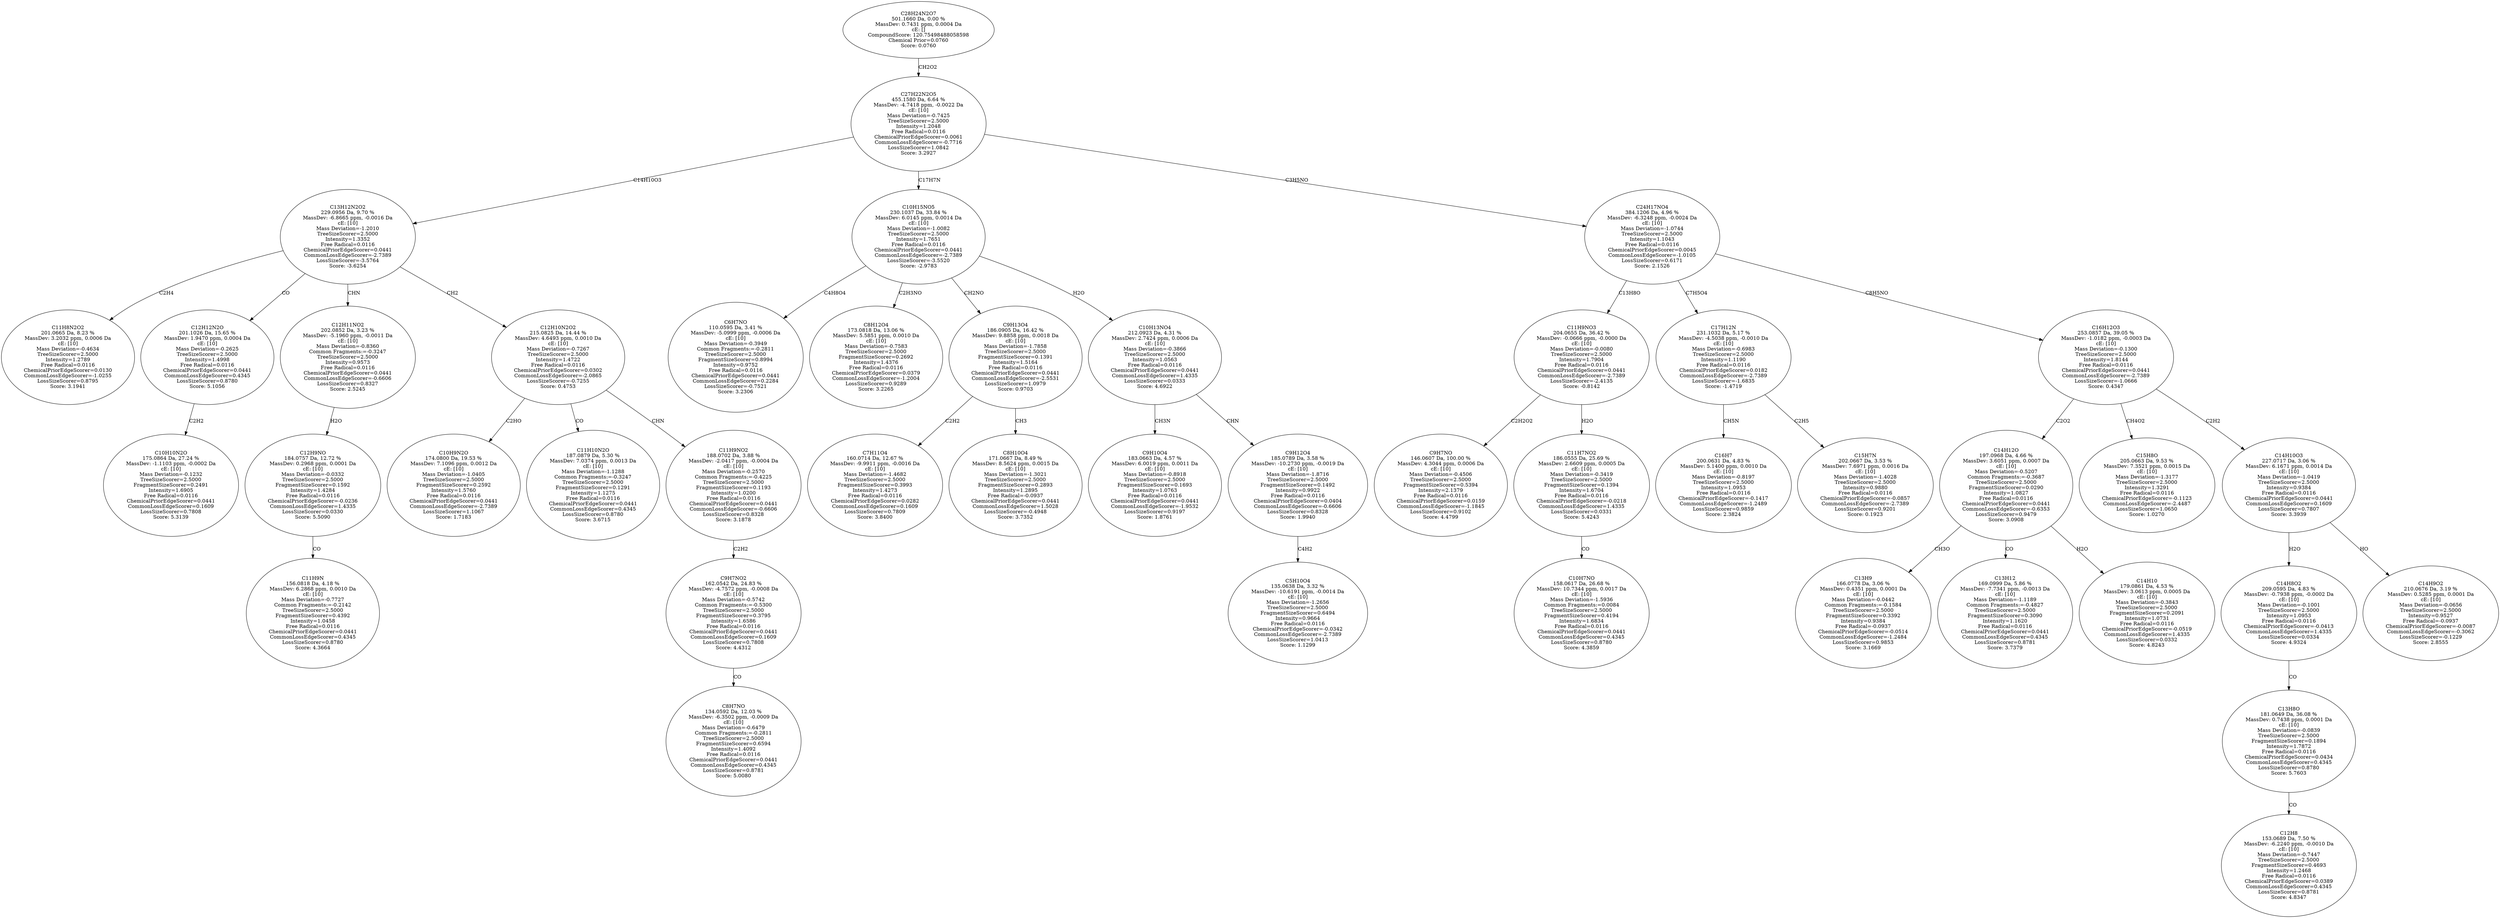 strict digraph {
v1 [label="C11H8N2O2\n201.0665 Da, 8.23 %\nMassDev: 3.2032 ppm, 0.0006 Da\ncE: [10]\nMass Deviation=-0.4634\nTreeSizeScorer=2.5000\nIntensity=1.2789\nFree Radical=0.0116\nChemicalPriorEdgeScorer=0.0130\nCommonLossEdgeScorer=-1.0255\nLossSizeScorer=0.8795\nScore: 3.1941"];
v2 [label="C10H10N2O\n175.0864 Da, 27.24 %\nMassDev: -1.1103 ppm, -0.0002 Da\ncE: [10]\nMass Deviation=-0.1232\nTreeSizeScorer=2.5000\nFragmentSizeScorer=0.2491\nIntensity=1.6905\nFree Radical=0.0116\nChemicalPriorEdgeScorer=0.0441\nCommonLossEdgeScorer=0.1609\nLossSizeScorer=0.7808\nScore: 5.3139"];
v3 [label="C12H12N2O\n201.1026 Da, 15.65 %\nMassDev: 1.9470 ppm, 0.0004 Da\ncE: [10]\nMass Deviation=-0.2625\nTreeSizeScorer=2.5000\nIntensity=1.4998\nFree Radical=0.0116\nChemicalPriorEdgeScorer=0.0441\nCommonLossEdgeScorer=0.4345\nLossSizeScorer=0.8780\nScore: 5.1056"];
v4 [label="C11H9N\n156.0818 Da, 4.18 %\nMassDev: 6.2868 ppm, 0.0010 Da\ncE: [10]\nMass Deviation=-0.7727\nCommon Fragments:=-0.2142\nTreeSizeScorer=2.5000\nFragmentSizeScorer=0.4392\nIntensity=1.0458\nFree Radical=0.0116\nChemicalPriorEdgeScorer=0.0441\nCommonLossEdgeScorer=0.4345\nLossSizeScorer=0.8780\nScore: 4.3664"];
v5 [label="C12H9NO\n184.0757 Da, 12.72 %\nMassDev: 0.2968 ppm, 0.0001 Da\ncE: [10]\nMass Deviation=-0.0332\nTreeSizeScorer=2.5000\nFragmentSizeScorer=0.1592\nIntensity=1.4284\nFree Radical=0.0116\nChemicalPriorEdgeScorer=-0.0236\nCommonLossEdgeScorer=1.4335\nLossSizeScorer=0.0330\nScore: 5.5090"];
v6 [label="C12H11NO2\n202.0852 Da, 3.23 %\nMassDev: -5.1960 ppm, -0.0011 Da\ncE: [10]\nMass Deviation=-0.8360\nCommon Fragments:=-0.3247\nTreeSizeScorer=2.5000\nIntensity=0.9573\nFree Radical=0.0116\nChemicalPriorEdgeScorer=0.0441\nCommonLossEdgeScorer=-0.6606\nLossSizeScorer=0.8327\nScore: 2.5245"];
v7 [label="C10H9N2O\n174.0800 Da, 19.53 %\nMassDev: 7.1096 ppm, 0.0012 Da\ncE: [10]\nMass Deviation=-1.0405\nTreeSizeScorer=2.5000\nFragmentSizeScorer=0.2592\nIntensity=1.5760\nFree Radical=0.0116\nChemicalPriorEdgeScorer=0.0441\nCommonLossEdgeScorer=-2.7389\nLossSizeScorer=1.1067\nScore: 1.7183"];
v8 [label="C11H10N2O\n187.0879 Da, 5.30 %\nMassDev: 7.0374 ppm, 0.0013 Da\ncE: [10]\nMass Deviation=-1.1288\nCommon Fragments:=-0.3247\nTreeSizeScorer=2.5000\nFragmentSizeScorer=0.1291\nIntensity=1.1275\nFree Radical=0.0116\nChemicalPriorEdgeScorer=0.0441\nCommonLossEdgeScorer=0.4345\nLossSizeScorer=0.8780\nScore: 3.6715"];
v9 [label="C8H7NO\n134.0592 Da, 12.03 %\nMassDev: -6.3502 ppm, -0.0009 Da\ncE: [10]\nMass Deviation=-0.6479\nCommon Fragments:=-0.2811\nTreeSizeScorer=2.5000\nFragmentSizeScorer=0.6594\nIntensity=1.4092\nFree Radical=0.0116\nChemicalPriorEdgeScorer=0.0441\nCommonLossEdgeScorer=0.4345\nLossSizeScorer=0.8781\nScore: 5.0080"];
v10 [label="C9H7NO2\n162.0542 Da, 24.83 %\nMassDev: -4.7572 ppm, -0.0008 Da\ncE: [10]\nMass Deviation=-0.5742\nCommon Fragments:=-0.5300\nTreeSizeScorer=2.5000\nFragmentSizeScorer=0.3795\nIntensity=1.6586\nFree Radical=0.0116\nChemicalPriorEdgeScorer=0.0441\nCommonLossEdgeScorer=0.1609\nLossSizeScorer=0.7808\nScore: 4.4312"];
v11 [label="C11H9NO2\n188.0702 Da, 3.88 %\nMassDev: -2.0417 ppm, -0.0004 Da\ncE: [10]\nMass Deviation=-0.2570\nCommon Fragments:=-0.4225\nTreeSizeScorer=2.5000\nFragmentSizeScorer=0.1193\nIntensity=1.0200\nFree Radical=0.0116\nChemicalPriorEdgeScorer=0.0441\nCommonLossEdgeScorer=-0.6606\nLossSizeScorer=0.8328\nScore: 3.1878"];
v12 [label="C12H10N2O2\n215.0825 Da, 14.44 %\nMassDev: 4.6493 ppm, 0.0010 Da\ncE: [10]\nMass Deviation=-0.7267\nTreeSizeScorer=2.5000\nIntensity=1.4722\nFree Radical=0.0116\nChemicalPriorEdgeScorer=0.0302\nCommonLossEdgeScorer=-2.0865\nLossSizeScorer=-0.7255\nScore: 0.4753"];
v13 [label="C13H12N2O2\n229.0956 Da, 9.70 %\nMassDev: -6.8665 ppm, -0.0016 Da\ncE: [10]\nMass Deviation=-1.2010\nTreeSizeScorer=2.5000\nIntensity=1.3352\nFree Radical=0.0116\nChemicalPriorEdgeScorer=0.0441\nCommonLossEdgeScorer=-2.7389\nLossSizeScorer=-3.5764\nScore: -3.6254"];
v14 [label="C6H7NO\n110.0595 Da, 3.41 %\nMassDev: -5.0999 ppm, -0.0006 Da\ncE: [10]\nMass Deviation=-0.3949\nCommon Fragments:=-0.2811\nTreeSizeScorer=2.5000\nFragmentSizeScorer=0.8994\nIntensity=0.9752\nFree Radical=0.0116\nChemicalPriorEdgeScorer=0.0441\nCommonLossEdgeScorer=0.2284\nLossSizeScorer=-0.7521\nScore: 3.2306"];
v15 [label="C8H12O4\n173.0818 Da, 13.06 %\nMassDev: 5.5851 ppm, 0.0010 Da\ncE: [10]\nMass Deviation=-0.7583\nTreeSizeScorer=2.5000\nFragmentSizeScorer=0.2692\nIntensity=1.4376\nFree Radical=0.0116\nChemicalPriorEdgeScorer=0.0379\nCommonLossEdgeScorer=-1.2004\nLossSizeScorer=0.9289\nScore: 3.2265"];
v16 [label="C7H11O4\n160.0714 Da, 12.67 %\nMassDev: -9.9911 ppm, -0.0016 Da\ncE: [10]\nMass Deviation=-1.4682\nTreeSizeScorer=2.5000\nFragmentSizeScorer=0.3993\nIntensity=1.4273\nFree Radical=0.0116\nChemicalPriorEdgeScorer=0.0282\nCommonLossEdgeScorer=0.1609\nLossSizeScorer=0.7809\nScore: 3.8400"];
v17 [label="C8H10O4\n171.0667 Da, 8.49 %\nMassDev: 8.5624 ppm, 0.0015 Da\ncE: [10]\nMass Deviation=-1.3021\nTreeSizeScorer=2.5000\nFragmentSizeScorer=0.2893\nIntensity=1.2895\nFree Radical=-0.0937\nChemicalPriorEdgeScorer=0.0441\nCommonLossEdgeScorer=1.5028\nLossSizeScorer=-0.4948\nScore: 3.7352"];
v18 [label="C9H13O4\n186.0905 Da, 16.42 %\nMassDev: 9.8858 ppm, 0.0018 Da\ncE: [10]\nMass Deviation=-1.7858\nTreeSizeScorer=2.5000\nFragmentSizeScorer=0.1391\nIntensity=1.5164\nFree Radical=0.0116\nChemicalPriorEdgeScorer=0.0441\nCommonLossEdgeScorer=-2.5531\nLossSizeScorer=1.0979\nScore: 0.9703"];
v19 [label="C9H10O4\n183.0663 Da, 4.57 %\nMassDev: 6.0019 ppm, 0.0011 Da\ncE: [10]\nMass Deviation=-0.8918\nTreeSizeScorer=2.5000\nFragmentSizeScorer=0.1693\nIntensity=1.0763\nFree Radical=0.0116\nChemicalPriorEdgeScorer=0.0441\nCommonLossEdgeScorer=-1.9532\nLossSizeScorer=0.9197\nScore: 1.8761"];
v20 [label="C5H10O4\n135.0638 Da, 3.32 %\nMassDev: -10.6191 ppm, -0.0014 Da\ncE: [10]\nMass Deviation=-1.2656\nTreeSizeScorer=2.5000\nFragmentSizeScorer=0.6494\nIntensity=0.9664\nFree Radical=0.0116\nChemicalPriorEdgeScorer=-0.0342\nCommonLossEdgeScorer=-2.7389\nLossSizeScorer=1.0413\nScore: 1.1299"];
v21 [label="C9H12O4\n185.0789 Da, 3.58 %\nMassDev: -10.2730 ppm, -0.0019 Da\ncE: [10]\nMass Deviation=-1.8716\nTreeSizeScorer=2.5000\nFragmentSizeScorer=0.1492\nIntensity=0.9922\nFree Radical=0.0116\nChemicalPriorEdgeScorer=0.0404\nCommonLossEdgeScorer=-0.6606\nLossSizeScorer=0.8328\nScore: 1.9940"];
v22 [label="C10H13NO4\n212.0923 Da, 4.31 %\nMassDev: 2.7424 ppm, 0.0006 Da\ncE: [10]\nMass Deviation=-0.3866\nTreeSizeScorer=2.5000\nIntensity=1.0563\nFree Radical=0.0116\nChemicalPriorEdgeScorer=0.0441\nCommonLossEdgeScorer=1.4335\nLossSizeScorer=0.0333\nScore: 4.6922"];
v23 [label="C10H15NO5\n230.1037 Da, 33.84 %\nMassDev: 6.0145 ppm, 0.0014 Da\ncE: [10]\nMass Deviation=-1.0082\nTreeSizeScorer=2.5000\nIntensity=1.7651\nFree Radical=0.0116\nChemicalPriorEdgeScorer=0.0441\nCommonLossEdgeScorer=-2.7389\nLossSizeScorer=-3.5520\nScore: -2.9783"];
v24 [label="C9H7NO\n146.0607 Da, 100.00 %\nMassDev: 4.3044 ppm, 0.0006 Da\ncE: [10]\nMass Deviation=-0.4506\nTreeSizeScorer=2.5000\nFragmentSizeScorer=0.5394\nIntensity=2.1379\nFree Radical=0.0116\nChemicalPriorEdgeScorer=0.0159\nCommonLossEdgeScorer=-1.1845\nLossSizeScorer=0.9102\nScore: 4.4799"];
v25 [label="C10H7NO\n158.0617 Da, 26.68 %\nMassDev: 10.7344 ppm, 0.0017 Da\ncE: [10]\nMass Deviation=-1.5936\nCommon Fragments:=0.0084\nTreeSizeScorer=2.5000\nFragmentSizeScorer=0.4194\nIntensity=1.6834\nFree Radical=0.0116\nChemicalPriorEdgeScorer=0.0441\nCommonLossEdgeScorer=0.4345\nLossSizeScorer=0.8780\nScore: 4.3859"];
v26 [label="C11H7NO2\n186.0555 Da, 25.69 %\nMassDev: 2.6609 ppm, 0.0005 Da\ncE: [10]\nMass Deviation=-0.3419\nTreeSizeScorer=2.5000\nFragmentSizeScorer=0.1394\nIntensity=1.6704\nFree Radical=0.0116\nChemicalPriorEdgeScorer=-0.0218\nCommonLossEdgeScorer=1.4335\nLossSizeScorer=0.0331\nScore: 5.4243"];
v27 [label="C11H9NO3\n204.0655 Da, 36.42 %\nMassDev: -0.0666 ppm, -0.0000 Da\ncE: [10]\nMass Deviation=-0.0080\nTreeSizeScorer=2.5000\nIntensity=1.7904\nFree Radical=0.0116\nChemicalPriorEdgeScorer=0.0441\nCommonLossEdgeScorer=-2.7389\nLossSizeScorer=-2.4135\nScore: -0.8142"];
v28 [label="C16H7\n200.0631 Da, 4.83 %\nMassDev: 5.1400 ppm, 0.0010 Da\ncE: [10]\nMass Deviation=-0.8197\nTreeSizeScorer=2.5000\nIntensity=1.0953\nFree Radical=0.0116\nChemicalPriorEdgeScorer=-0.1417\nCommonLossEdgeScorer=-1.2489\nLossSizeScorer=0.9859\nScore: 2.3824"];
v29 [label="C15H7N\n202.0667 Da, 3.53 %\nMassDev: 7.6971 ppm, 0.0016 Da\ncE: [10]\nMass Deviation=-1.4028\nTreeSizeScorer=2.5000\nIntensity=0.9880\nFree Radical=0.0116\nChemicalPriorEdgeScorer=-0.0857\nCommonLossEdgeScorer=-2.7389\nLossSizeScorer=0.9201\nScore: 0.1923"];
v30 [label="C17H12N\n231.1032 Da, 5.17 %\nMassDev: -4.5038 ppm, -0.0010 Da\ncE: [10]\nMass Deviation=-0.6983\nTreeSizeScorer=2.5000\nIntensity=1.1190\nFree Radical=0.0116\nChemicalPriorEdgeScorer=0.0182\nCommonLossEdgeScorer=-2.7389\nLossSizeScorer=-1.6835\nScore: -1.4719"];
v31 [label="C13H9\n166.0778 Da, 3.06 %\nMassDev: 0.4351 ppm, 0.0001 Da\ncE: [10]\nMass Deviation=-0.0442\nCommon Fragments:=-0.1584\nTreeSizeScorer=2.5000\nFragmentSizeScorer=0.3392\nIntensity=0.9384\nFree Radical=-0.0937\nChemicalPriorEdgeScorer=-0.0514\nCommonLossEdgeScorer=-1.2484\nLossSizeScorer=0.9853\nScore: 3.1669"];
v32 [label="C13H12\n169.0999 Da, 5.86 %\nMassDev: -7.7341 ppm, -0.0013 Da\ncE: [10]\nMass Deviation=-1.1189\nCommon Fragments:=-0.4827\nTreeSizeScorer=2.5000\nFragmentSizeScorer=0.3090\nIntensity=1.1620\nFree Radical=0.0116\nChemicalPriorEdgeScorer=0.0441\nCommonLossEdgeScorer=0.4345\nLossSizeScorer=0.8781\nScore: 3.7379"];
v33 [label="C14H10\n179.0861 Da, 4.53 %\nMassDev: 3.0613 ppm, 0.0005 Da\ncE: [10]\nMass Deviation=-0.3843\nTreeSizeScorer=2.5000\nFragmentSizeScorer=0.2091\nIntensity=1.0731\nFree Radical=0.0116\nChemicalPriorEdgeScorer=-0.0519\nCommonLossEdgeScorer=1.4335\nLossSizeScorer=0.0332\nScore: 4.8243"];
v34 [label="C14H12O\n197.0968 Da, 4.66 %\nMassDev: 3.6051 ppm, 0.0007 Da\ncE: [10]\nMass Deviation=-0.5207\nCommon Fragments:=-0.3687\nTreeSizeScorer=2.5000\nFragmentSizeScorer=0.0290\nIntensity=1.0827\nFree Radical=0.0116\nChemicalPriorEdgeScorer=0.0441\nCommonLossEdgeScorer=-0.6353\nLossSizeScorer=0.9479\nScore: 3.0908"];
v35 [label="C15H8O\n205.0663 Da, 9.53 %\nMassDev: 7.3521 ppm, 0.0015 Da\ncE: [10]\nMass Deviation=-1.3177\nTreeSizeScorer=2.5000\nIntensity=1.3291\nFree Radical=0.0116\nChemicalPriorEdgeScorer=-0.1123\nCommonLossEdgeScorer=-2.4487\nLossSizeScorer=1.0650\nScore: 1.0270"];
v36 [label="C12H8\n153.0689 Da, 7.50 %\nMassDev: -6.2240 ppm, -0.0010 Da\ncE: [10]\nMass Deviation=-0.7447\nTreeSizeScorer=2.5000\nFragmentSizeScorer=0.4693\nIntensity=1.2468\nFree Radical=0.0116\nChemicalPriorEdgeScorer=0.0389\nCommonLossEdgeScorer=0.4345\nLossSizeScorer=0.8781\nScore: 4.8347"];
v37 [label="C13H8O\n181.0649 Da, 36.08 %\nMassDev: 0.7438 ppm, 0.0001 Da\ncE: [10]\nMass Deviation=-0.0839\nTreeSizeScorer=2.5000\nFragmentSizeScorer=0.1894\nIntensity=1.7872\nFree Radical=0.0116\nChemicalPriorEdgeScorer=0.0434\nCommonLossEdgeScorer=0.4345\nLossSizeScorer=0.8780\nScore: 5.7603"];
v38 [label="C14H8O2\n209.0595 Da, 4.83 %\nMassDev: -0.7938 ppm, -0.0002 Da\ncE: [10]\nMass Deviation=-0.1001\nTreeSizeScorer=2.5000\nIntensity=1.0953\nFree Radical=0.0116\nChemicalPriorEdgeScorer=-0.0413\nCommonLossEdgeScorer=1.4335\nLossSizeScorer=0.0334\nScore: 4.9324"];
v39 [label="C14H9O2\n210.0676 Da, 3.19 %\nMassDev: 0.5285 ppm, 0.0001 Da\ncE: [10]\nMass Deviation=-0.0656\nTreeSizeScorer=2.5000\nIntensity=0.9527\nFree Radical=-0.0937\nChemicalPriorEdgeScorer=-0.0087\nCommonLossEdgeScorer=-0.3062\nLossSizeScorer=-0.1229\nScore: 2.8555"];
v40 [label="C14H10O3\n227.0717 Da, 3.06 %\nMassDev: 6.1671 ppm, 0.0014 Da\ncE: [10]\nMass Deviation=-1.0419\nTreeSizeScorer=2.5000\nIntensity=0.9384\nFree Radical=0.0116\nChemicalPriorEdgeScorer=0.0441\nCommonLossEdgeScorer=0.1609\nLossSizeScorer=0.7807\nScore: 3.3939"];
v41 [label="C16H12O3\n253.0857 Da, 39.05 %\nMassDev: -1.0182 ppm, -0.0003 Da\ncE: [10]\nMass Deviation=-0.1300\nTreeSizeScorer=2.5000\nIntensity=1.8144\nFree Radical=0.0116\nChemicalPriorEdgeScorer=0.0441\nCommonLossEdgeScorer=-2.7389\nLossSizeScorer=-1.0666\nScore: 0.4347"];
v42 [label="C24H17NO4\n384.1206 Da, 4.96 %\nMassDev: -6.3248 ppm, -0.0024 Da\ncE: [10]\nMass Deviation=-1.0744\nTreeSizeScorer=2.5000\nIntensity=1.1043\nFree Radical=0.0116\nChemicalPriorEdgeScorer=0.0045\nCommonLossEdgeScorer=-1.0105\nLossSizeScorer=0.6171\nScore: 2.1526"];
v43 [label="C27H22N2O5\n455.1580 Da, 6.64 %\nMassDev: -4.7418 ppm, -0.0022 Da\ncE: [10]\nMass Deviation=-0.7425\nTreeSizeScorer=2.5000\nIntensity=1.2048\nFree Radical=0.0116\nChemicalPriorEdgeScorer=0.0061\nCommonLossEdgeScorer=-0.7716\nLossSizeScorer=1.0842\nScore: 3.2927"];
v44 [label="C28H24N2O7\n501.1660 Da, 0.00 %\nMassDev: 0.7431 ppm, 0.0004 Da\ncE: []\nCompoundScore: 120.75498488058598\nChemical Prior=0.0760\nScore: 0.0760"];
v13 -> v1 [label="C2H4"];
v3 -> v2 [label="C2H2"];
v13 -> v3 [label="CO"];
v5 -> v4 [label="CO"];
v6 -> v5 [label="H2O"];
v13 -> v6 [label="CHN"];
v12 -> v7 [label="C2HO"];
v12 -> v8 [label="CO"];
v10 -> v9 [label="CO"];
v11 -> v10 [label="C2H2"];
v12 -> v11 [label="CHN"];
v13 -> v12 [label="CH2"];
v43 -> v13 [label="C14H10O3"];
v23 -> v14 [label="C4H8O4"];
v23 -> v15 [label="C2H3NO"];
v18 -> v16 [label="C2H2"];
v18 -> v17 [label="CH3"];
v23 -> v18 [label="CH2NO"];
v22 -> v19 [label="CH3N"];
v21 -> v20 [label="C4H2"];
v22 -> v21 [label="CHN"];
v23 -> v22 [label="H2O"];
v43 -> v23 [label="C17H7N"];
v27 -> v24 [label="C2H2O2"];
v26 -> v25 [label="CO"];
v27 -> v26 [label="H2O"];
v42 -> v27 [label="C13H8O"];
v30 -> v28 [label="CH5N"];
v30 -> v29 [label="C2H5"];
v42 -> v30 [label="C7H5O4"];
v34 -> v31 [label="CH3O"];
v34 -> v32 [label="CO"];
v34 -> v33 [label="H2O"];
v41 -> v34 [label="C2O2"];
v41 -> v35 [label="CH4O2"];
v37 -> v36 [label="CO"];
v38 -> v37 [label="CO"];
v40 -> v38 [label="H2O"];
v40 -> v39 [label="HO"];
v41 -> v40 [label="C2H2"];
v42 -> v41 [label="C8H5NO"];
v43 -> v42 [label="C3H5NO"];
v44 -> v43 [label="CH2O2"];
}